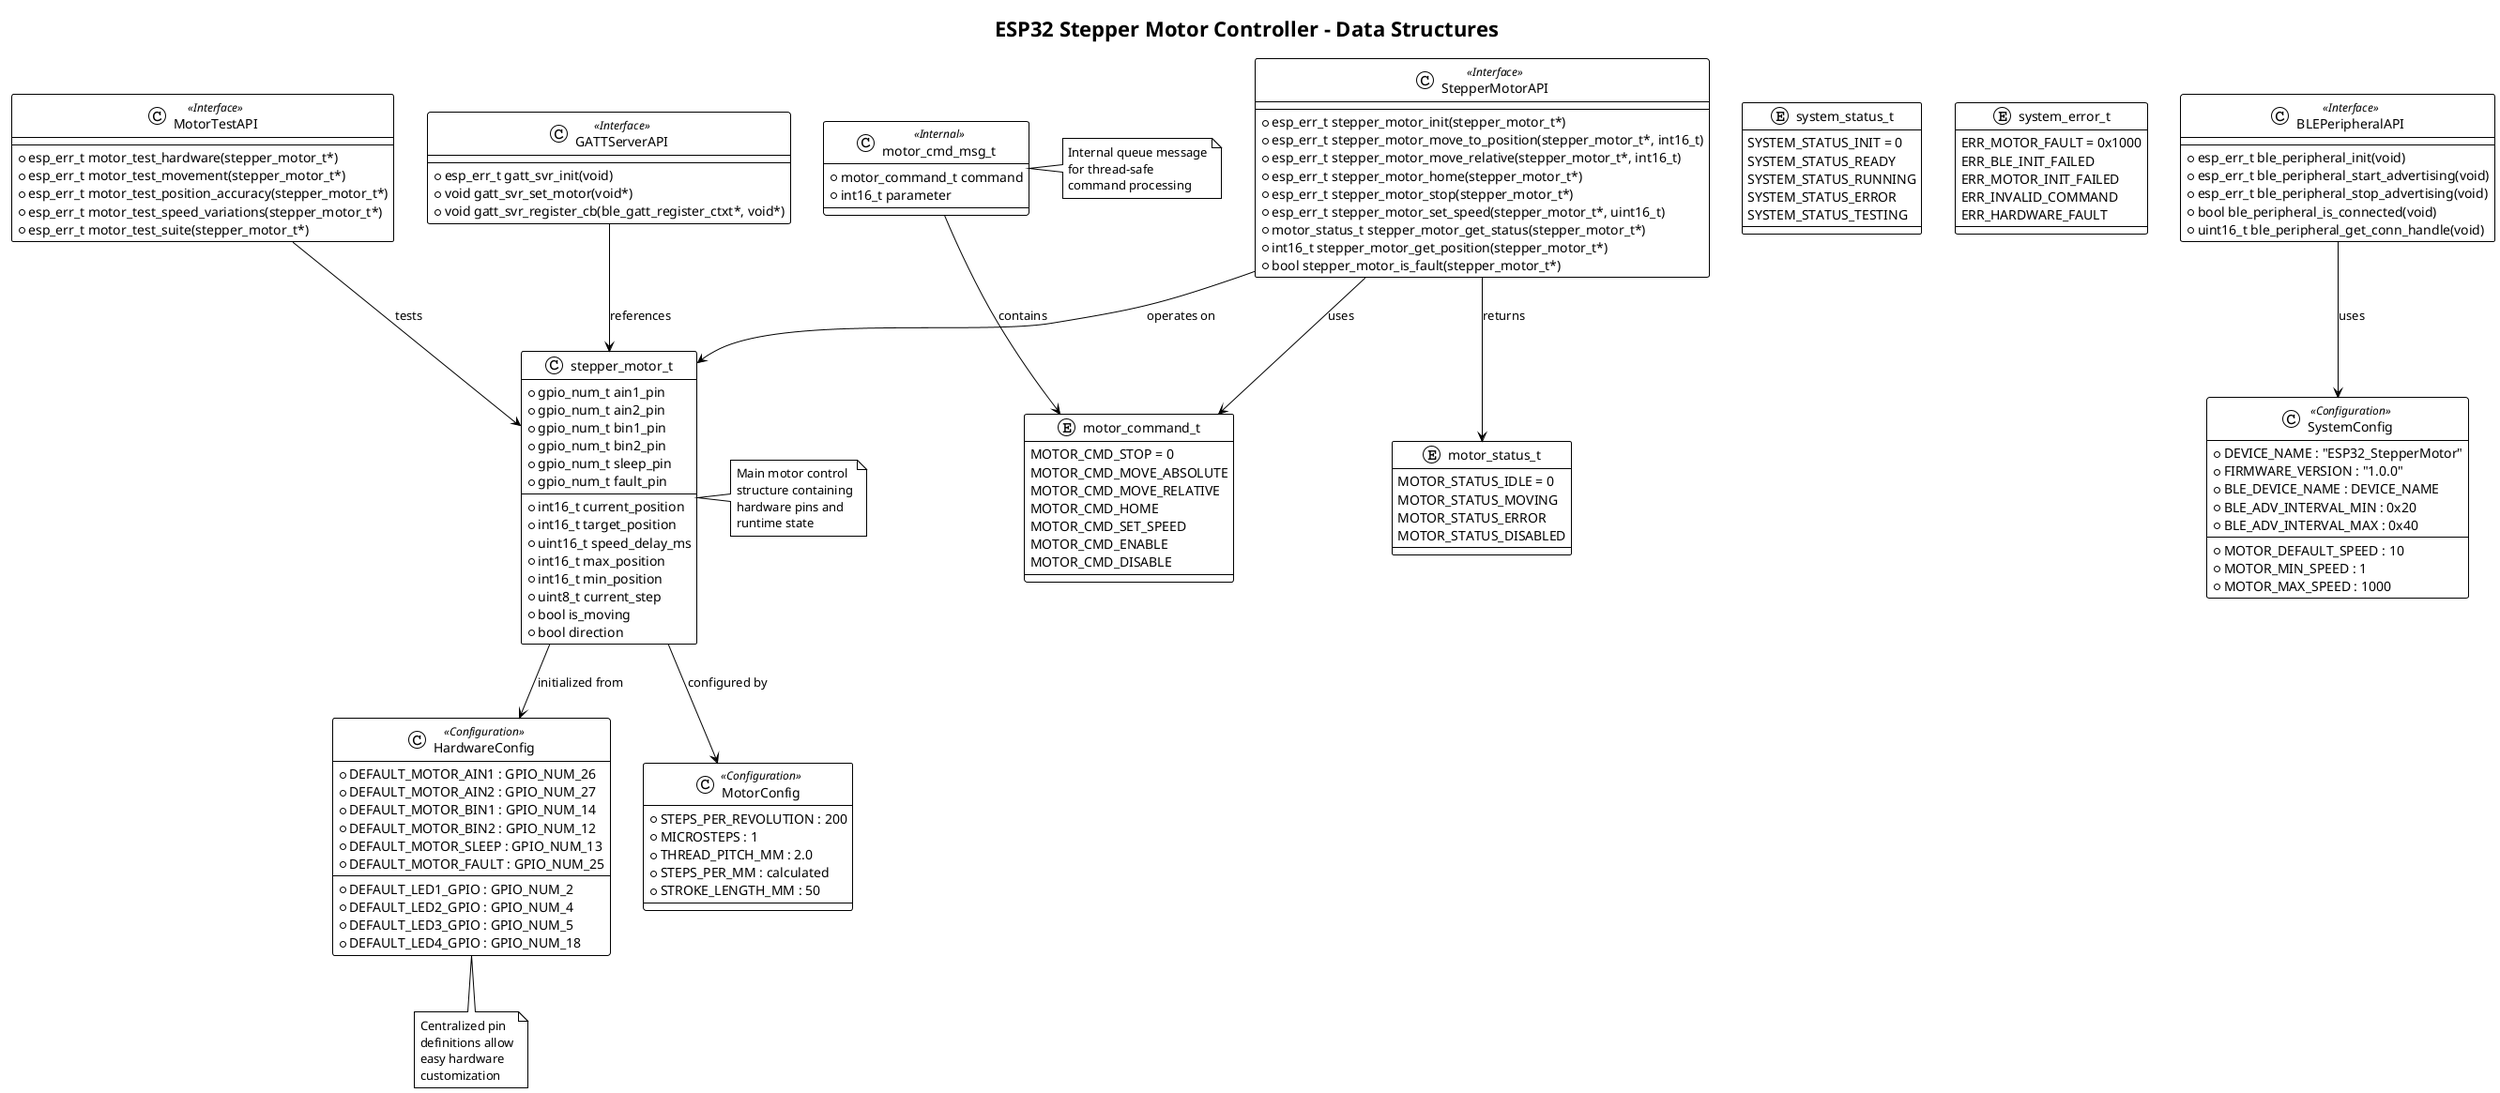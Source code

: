 @startuml Class_Diagram
!theme plain

title ESP32 Stepper Motor Controller - Data Structures

' Main data structures
class stepper_motor_t {
    + gpio_num_t ain1_pin
    + gpio_num_t ain2_pin  
    + gpio_num_t bin1_pin
    + gpio_num_t bin2_pin
    + gpio_num_t sleep_pin
    + gpio_num_t fault_pin
    --
    + int16_t current_position
    + int16_t target_position
    + uint16_t speed_delay_ms
    + int16_t max_position
    + int16_t min_position
    + uint8_t current_step
    + bool is_moving
    + bool direction
}

' Enumerations
enum motor_command_t {
    MOTOR_CMD_STOP = 0
    MOTOR_CMD_MOVE_ABSOLUTE
    MOTOR_CMD_MOVE_RELATIVE
    MOTOR_CMD_HOME
    MOTOR_CMD_SET_SPEED
    MOTOR_CMD_ENABLE
    MOTOR_CMD_DISABLE
}

enum motor_status_t {
    MOTOR_STATUS_IDLE = 0
    MOTOR_STATUS_MOVING
    MOTOR_STATUS_ERROR
    MOTOR_STATUS_DISABLED  
}

enum system_status_t {
    SYSTEM_STATUS_INIT = 0
    SYSTEM_STATUS_READY
    SYSTEM_STATUS_RUNNING
    SYSTEM_STATUS_ERROR
    SYSTEM_STATUS_TESTING
}

enum system_error_t {
    ERR_MOTOR_FAULT = 0x1000
    ERR_BLE_INIT_FAILED
    ERR_MOTOR_INIT_FAILED
    ERR_INVALID_COMMAND
    ERR_HARDWARE_FAULT
}

' Internal structures (private)
class motor_cmd_msg_t <<Internal>> {
    + motor_command_t command
    + int16_t parameter
}

' Function interfaces (showing key APIs)
class StepperMotorAPI <<Interface>> {
    + esp_err_t stepper_motor_init(stepper_motor_t*)
    + esp_err_t stepper_motor_move_to_position(stepper_motor_t*, int16_t)
    + esp_err_t stepper_motor_move_relative(stepper_motor_t*, int16_t)
    + esp_err_t stepper_motor_home(stepper_motor_t*)
    + esp_err_t stepper_motor_stop(stepper_motor_t*)
    + esp_err_t stepper_motor_set_speed(stepper_motor_t*, uint16_t)
    + motor_status_t stepper_motor_get_status(stepper_motor_t*)
    + int16_t stepper_motor_get_position(stepper_motor_t*)
    + bool stepper_motor_is_fault(stepper_motor_t*)
}

class BLEPeripheralAPI <<Interface>> {
    + esp_err_t ble_peripheral_init(void)
    + esp_err_t ble_peripheral_start_advertising(void)
    + esp_err_t ble_peripheral_stop_advertising(void)
    + bool ble_peripheral_is_connected(void)
    + uint16_t ble_peripheral_get_conn_handle(void)
}

class GATTServerAPI <<Interface>> {
    + esp_err_t gatt_svr_init(void)
    + void gatt_svr_set_motor(void*)
    + void gatt_svr_register_cb(ble_gatt_register_ctxt*, void*)
}

class MotorTestAPI <<Interface>> {
    + esp_err_t motor_test_hardware(stepper_motor_t*)
    + esp_err_t motor_test_movement(stepper_motor_t*)
    + esp_err_t motor_test_position_accuracy(stepper_motor_t*)
    + esp_err_t motor_test_speed_variations(stepper_motor_t*)
    + esp_err_t motor_test_suite(stepper_motor_t*)
}

' Configuration constants
class HardwareConfig <<Configuration>> {
    + DEFAULT_MOTOR_AIN1 : GPIO_NUM_26
    + DEFAULT_MOTOR_AIN2 : GPIO_NUM_27
    + DEFAULT_MOTOR_BIN1 : GPIO_NUM_14
    + DEFAULT_MOTOR_BIN2 : GPIO_NUM_12
    + DEFAULT_MOTOR_SLEEP : GPIO_NUM_13
    + DEFAULT_MOTOR_FAULT : GPIO_NUM_25
    --
    + DEFAULT_LED1_GPIO : GPIO_NUM_2
    + DEFAULT_LED2_GPIO : GPIO_NUM_4
    + DEFAULT_LED3_GPIO : GPIO_NUM_5
    + DEFAULT_LED4_GPIO : GPIO_NUM_18
}

class SystemConfig <<Configuration>> {
    + DEVICE_NAME : "ESP32_StepperMotor"
    + FIRMWARE_VERSION : "1.0.0"
    + BLE_DEVICE_NAME : DEVICE_NAME
    + BLE_ADV_INTERVAL_MIN : 0x20
    + BLE_ADV_INTERVAL_MAX : 0x40
    --
    + MOTOR_DEFAULT_SPEED : 10
    + MOTOR_MIN_SPEED : 1
    + MOTOR_MAX_SPEED : 1000
}

class MotorConfig <<Configuration>> {
    + STEPS_PER_REVOLUTION : 200
    + MICROSTEPS : 1
    + THREAD_PITCH_MM : 2.0
    + STEPS_PER_MM : calculated
    + STROKE_LENGTH_MM : 50
}

' Relationships
StepperMotorAPI --> stepper_motor_t : operates on
StepperMotorAPI --> motor_command_t : uses
StepperMotorAPI --> motor_status_t : returns

stepper_motor_t --> HardwareConfig : initialized from
motor_cmd_msg_t --> motor_command_t : contains

GATTServerAPI --> stepper_motor_t : references
MotorTestAPI --> stepper_motor_t : tests

BLEPeripheralAPI --> SystemConfig : uses
stepper_motor_t --> MotorConfig : configured by

' Notes
note right of stepper_motor_t : Main motor control\nstructure containing\nhardware pins and\nruntime state
note right of motor_cmd_msg_t : Internal queue message\nfor thread-safe\ncommand processing
note bottom of HardwareConfig : Centralized pin\ndefinitions allow\neasy hardware\ncustomization

@enduml 